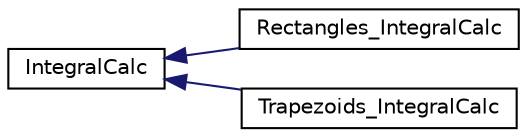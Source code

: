 digraph "Graphical Class Hierarchy"
{
  edge [fontname="Helvetica",fontsize="10",labelfontname="Helvetica",labelfontsize="10"];
  node [fontname="Helvetica",fontsize="10",shape=record];
  rankdir="LR";
  Node0 [label="IntegralCalc",height=0.2,width=0.4,color="black", fillcolor="white", style="filled",URL="$class_integral_calc.html"];
  Node0 -> Node1 [dir="back",color="midnightblue",fontsize="10",style="solid",fontname="Helvetica"];
  Node1 [label="Rectangles_IntegralCalc",height=0.2,width=0.4,color="black", fillcolor="white", style="filled",URL="$class_rectangles___integral_calc.html"];
  Node0 -> Node2 [dir="back",color="midnightblue",fontsize="10",style="solid",fontname="Helvetica"];
  Node2 [label="Trapezoids_IntegralCalc",height=0.2,width=0.4,color="black", fillcolor="white", style="filled",URL="$class_trapezoids___integral_calc.html"];
}
